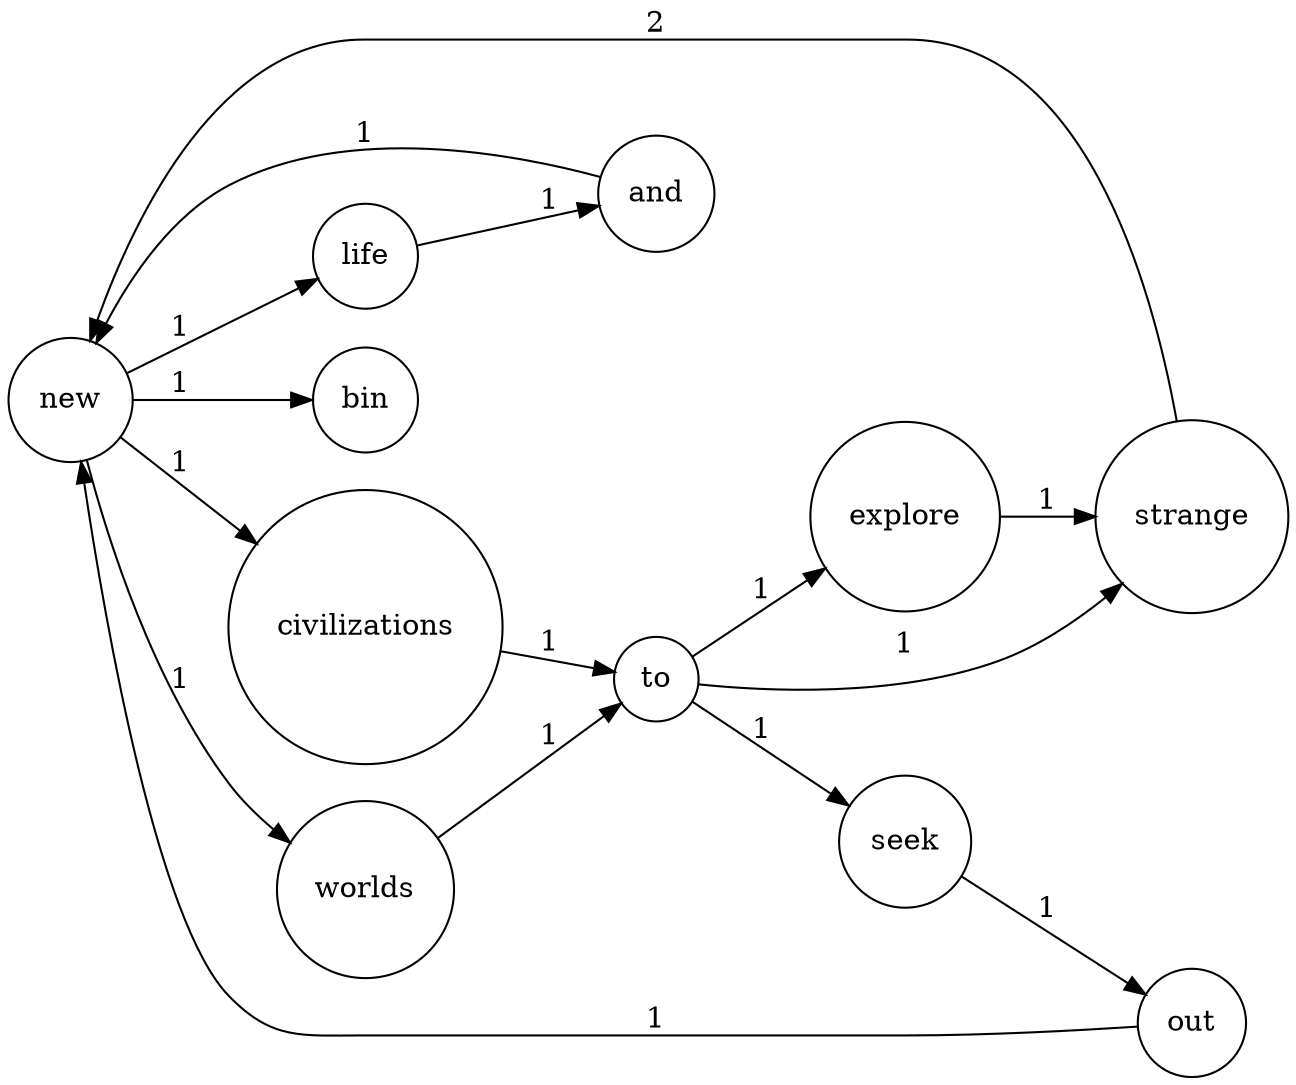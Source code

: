 digraph G {
    rankdir=LR;
    node [shape=circle];
    new -> worlds [label=1];
    new -> life [label=1];
    new -> civilizations [label=1];
    new -> bin [label=1];
    worlds -> to [label=1];
    explore -> strange [label=1];
    and -> new [label=1];
    to -> explore [label=1];
    to -> seek [label=1];
    to -> strange [label=1];
    civilizations -> to [label=1];
    seek -> out [label=1];
    strange -> new [label=2];
    life -> and [label=1];
    out -> new [label=1];
}
